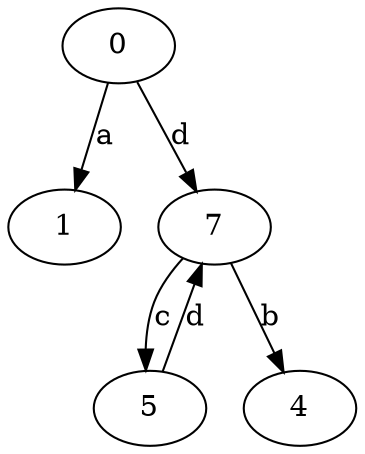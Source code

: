 strict digraph  {
1;
4;
5;
0;
7;
5 -> 7  [label=d];
0 -> 1  [label=a];
0 -> 7  [label=d];
7 -> 4  [label=b];
7 -> 5  [label=c];
}
